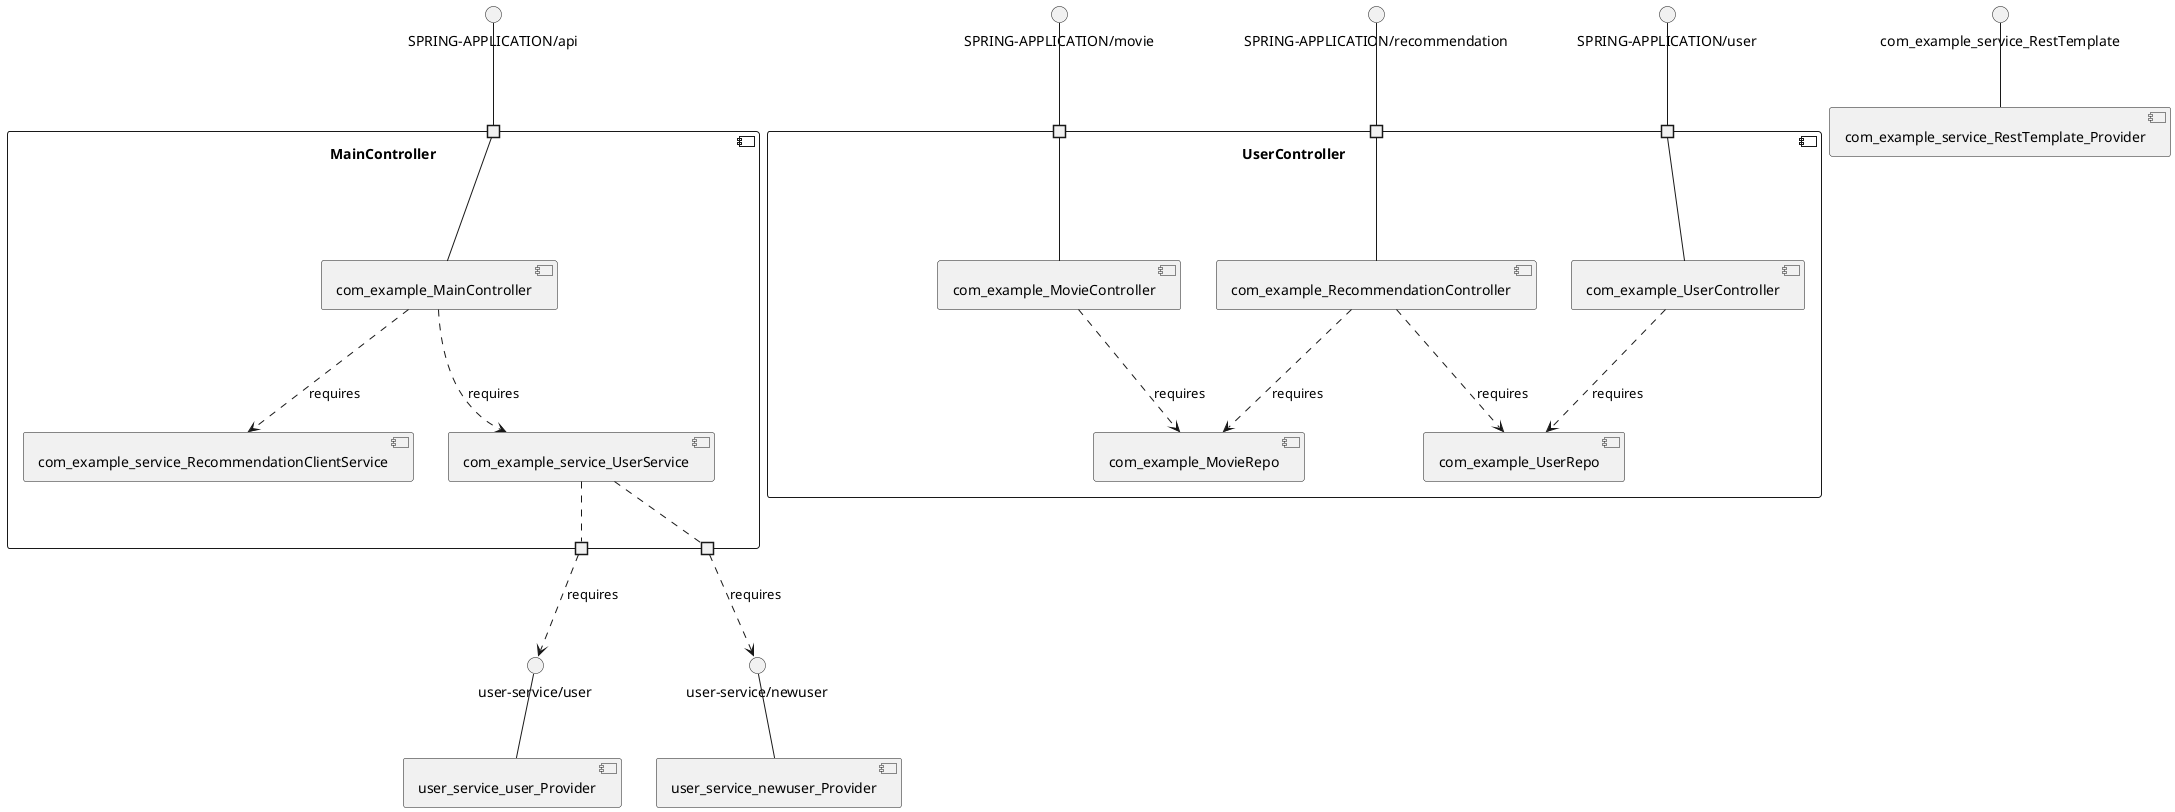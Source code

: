 @startuml
skinparam fixCircleLabelOverlapping true
skinparam componentStyle uml2
component "MainController\n\n\n\n\n\n" {
[com_example_MainController]
[com_example_service_UserService]
[com_example_service_RecommendationClientService]
portin " " as MainController_requires_SPRING_APPLICATION_api
portout " " as MainController_provides_user_service_user
portout " " as MainController_provides_user_service_newuser
[com_example_MainController]..>[com_example_service_UserService] : requires
[com_example_MainController]..>[com_example_service_RecommendationClientService] : requires
"MainController_requires_SPRING_APPLICATION_api"--[com_example_MainController]
[com_example_service_UserService].."MainController_provides_user_service_user"
[com_example_service_UserService].."MainController_provides_user_service_newuser"
}
interface "SPRING-APPLICATION/api" as interface.SPRING_APPLICATION_api
interface.SPRING_APPLICATION_api--"MainController_requires_SPRING_APPLICATION_api"
interface "user-service/newuser" as interface.user_service_newuser
"MainController_provides_user_service_newuser"..>interface.user_service_newuser : requires
interface "user-service/user" as interface.user_service_user
"MainController_provides_user_service_user"..>interface.user_service_user : requires
component "UserController\n\n\n\n\n\n" {
[com_example_MovieController]
[com_example_UserRepo]
[com_example_RecommendationController]
[com_example_UserController]
[com_example_MovieRepo]
portin " " as UserController_requires_SPRING_APPLICATION_user
portin " " as UserController_requires_SPRING_APPLICATION_recommendation
portin " " as UserController_requires_SPRING_APPLICATION_movie
[com_example_RecommendationController]..>[com_example_MovieRepo] : requires
[com_example_UserController]..>[com_example_UserRepo] : requires
[com_example_RecommendationController]..>[com_example_UserRepo] : requires
[com_example_MovieController]..>[com_example_MovieRepo] : requires
"UserController_requires_SPRING_APPLICATION_user"--[com_example_UserController]
"UserController_requires_SPRING_APPLICATION_recommendation"--[com_example_RecommendationController]
"UserController_requires_SPRING_APPLICATION_movie"--[com_example_MovieController]
}
interface "SPRING-APPLICATION/movie" as interface.SPRING_APPLICATION_movie
interface.SPRING_APPLICATION_movie--"UserController_requires_SPRING_APPLICATION_movie"
interface "SPRING-APPLICATION/recommendation" as interface.SPRING_APPLICATION_recommendation
interface.SPRING_APPLICATION_recommendation--"UserController_requires_SPRING_APPLICATION_recommendation"
interface "SPRING-APPLICATION/user" as interface.SPRING_APPLICATION_user
interface.SPRING_APPLICATION_user--"UserController_requires_SPRING_APPLICATION_user"
interface "com_example_service_RestTemplate" as interface.com_example_service_RestTemplate
interface.com_example_service_RestTemplate--[com_example_service_RestTemplate_Provider]
interface "user-service/newuser" as interface.user_service_newuser
interface.user_service_newuser--[user_service_newuser_Provider]
interface "user-service/user" as interface.user_service_user
interface.user_service_user--[user_service_user_Provider]

@enduml
